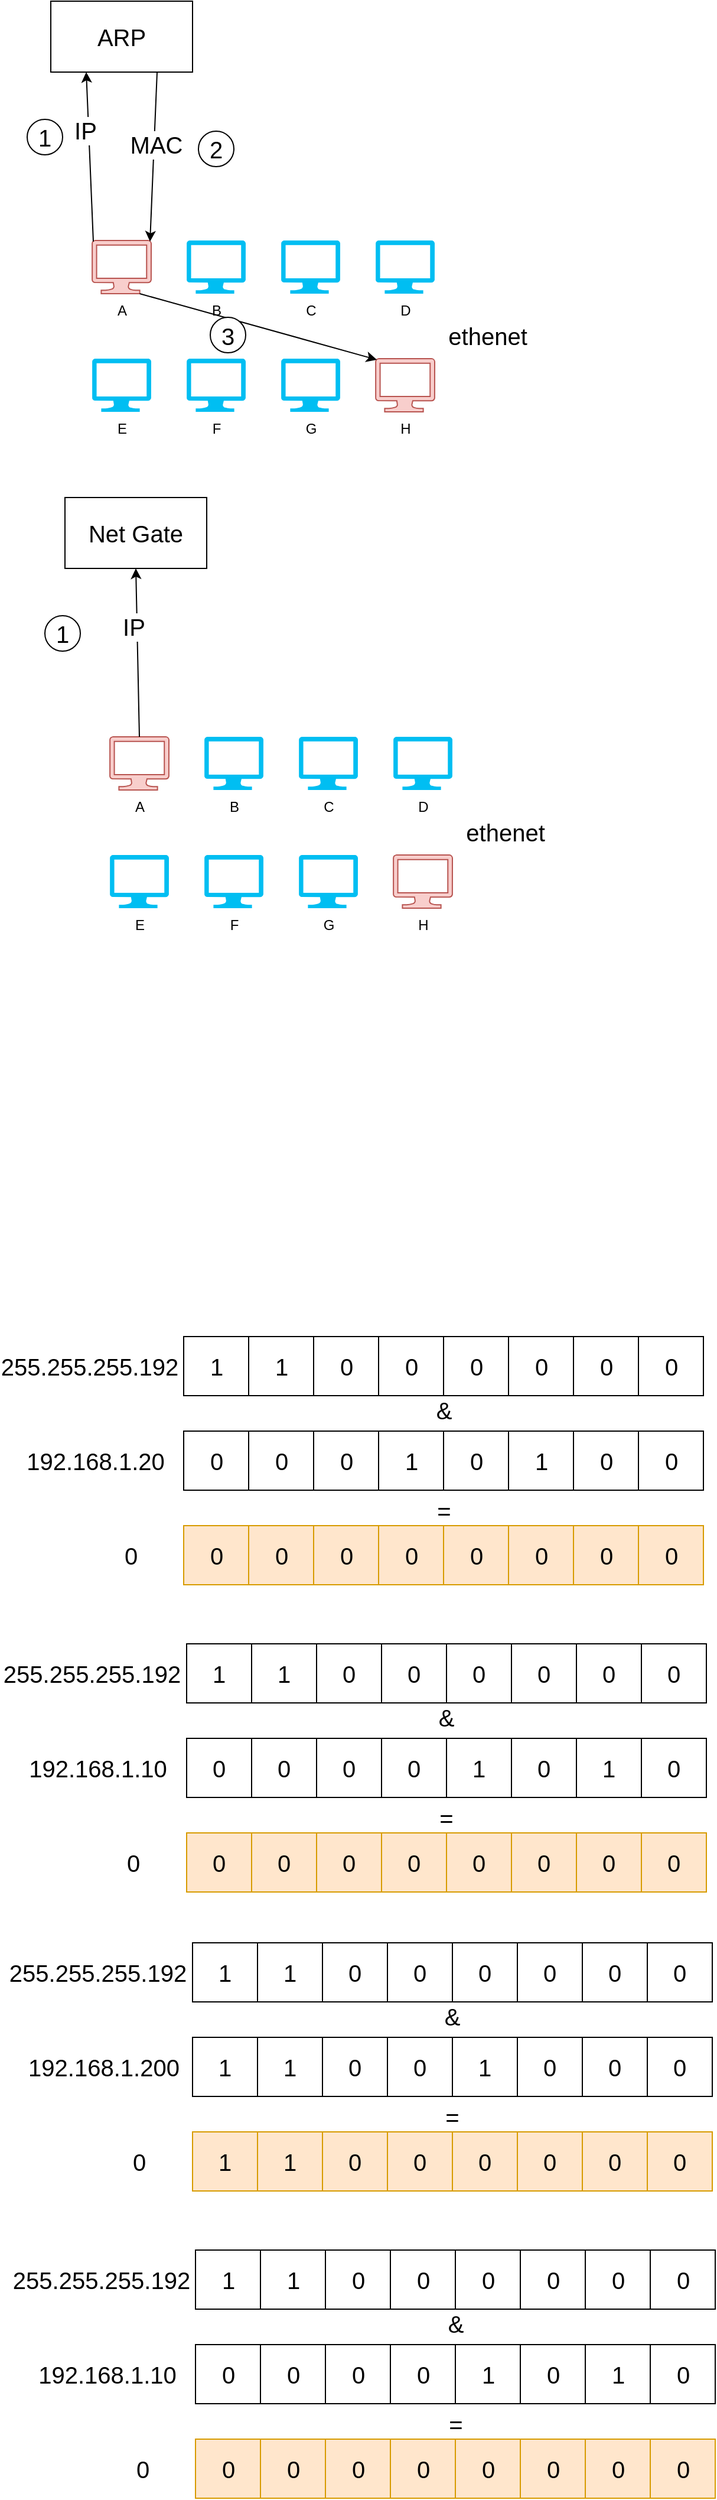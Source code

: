 <mxfile version="10.8.7" type="device"><diagram id="WRsm_YQvHKDf1P_Paxko" name="第 1 页"><mxGraphModel dx="1398" dy="844" grid="1" gridSize="10" guides="1" tooltips="1" connect="1" arrows="1" fold="1" page="1" pageScale="1" pageWidth="827" pageHeight="1169" math="0" shadow="0"><root><mxCell id="0"/><mxCell id="1" parent="0"/><mxCell id="jmR5jglOFEhOzr8d4gqP-2" value="A" style="verticalLabelPosition=bottom;html=1;verticalAlign=top;align=center;strokeColor=#b85450;fillColor=#f8cecc;shape=mxgraph.azure.computer;pointerEvents=1;" vertex="1" parent="1"><mxGeometry x="125" y="312.5" width="50" height="45" as="geometry"/></mxCell><mxCell id="jmR5jglOFEhOzr8d4gqP-3" value="B" style="verticalLabelPosition=bottom;html=1;verticalAlign=top;align=center;strokeColor=none;fillColor=#00BEF2;shape=mxgraph.azure.computer;pointerEvents=1;" vertex="1" parent="1"><mxGeometry x="205" y="312.5" width="50" height="45" as="geometry"/></mxCell><mxCell id="jmR5jglOFEhOzr8d4gqP-4" value="C" style="verticalLabelPosition=bottom;html=1;verticalAlign=top;align=center;strokeColor=none;fillColor=#00BEF2;shape=mxgraph.azure.computer;pointerEvents=1;" vertex="1" parent="1"><mxGeometry x="285" y="312.5" width="50" height="45" as="geometry"/></mxCell><mxCell id="jmR5jglOFEhOzr8d4gqP-5" value="D" style="verticalLabelPosition=bottom;html=1;verticalAlign=top;align=center;strokeColor=none;fillColor=#00BEF2;shape=mxgraph.azure.computer;pointerEvents=1;" vertex="1" parent="1"><mxGeometry x="365" y="312.5" width="50" height="45" as="geometry"/></mxCell><mxCell id="jmR5jglOFEhOzr8d4gqP-6" value="E" style="verticalLabelPosition=bottom;html=1;verticalAlign=top;align=center;strokeColor=none;fillColor=#00BEF2;shape=mxgraph.azure.computer;pointerEvents=1;" vertex="1" parent="1"><mxGeometry x="125" y="412.5" width="50" height="45" as="geometry"/></mxCell><mxCell id="jmR5jglOFEhOzr8d4gqP-7" value="F" style="verticalLabelPosition=bottom;html=1;verticalAlign=top;align=center;strokeColor=none;fillColor=#00BEF2;shape=mxgraph.azure.computer;pointerEvents=1;" vertex="1" parent="1"><mxGeometry x="205" y="412.5" width="50" height="45" as="geometry"/></mxCell><mxCell id="jmR5jglOFEhOzr8d4gqP-8" value="G" style="verticalLabelPosition=bottom;html=1;verticalAlign=top;align=center;strokeColor=none;fillColor=#00BEF2;shape=mxgraph.azure.computer;pointerEvents=1;" vertex="1" parent="1"><mxGeometry x="285" y="412.5" width="50" height="45" as="geometry"/></mxCell><mxCell id="jmR5jglOFEhOzr8d4gqP-9" value="H" style="verticalLabelPosition=bottom;html=1;verticalAlign=top;align=center;strokeColor=#b85450;fillColor=#f8cecc;shape=mxgraph.azure.computer;pointerEvents=1;" vertex="1" parent="1"><mxGeometry x="365" y="412.5" width="50" height="45" as="geometry"/></mxCell><mxCell id="jmR5jglOFEhOzr8d4gqP-10" value="ethenet" style="text;html=1;strokeColor=none;fillColor=none;align=center;verticalAlign=middle;whiteSpace=wrap;rounded=0;fontSize=20;" vertex="1" parent="1"><mxGeometry x="440" y="382.5" width="40" height="20" as="geometry"/></mxCell><mxCell id="jmR5jglOFEhOzr8d4gqP-11" value="ARP" style="rounded=0;whiteSpace=wrap;html=1;fontSize=20;" vertex="1" parent="1"><mxGeometry x="90" y="110" width="120" height="60" as="geometry"/></mxCell><mxCell id="jmR5jglOFEhOzr8d4gqP-12" value="" style="endArrow=classic;html=1;fontSize=20;exitX=0.02;exitY=0.02;exitDx=0;exitDy=0;exitPerimeter=0;entryX=0.25;entryY=1;entryDx=0;entryDy=0;" edge="1" parent="1" source="jmR5jglOFEhOzr8d4gqP-2" target="jmR5jglOFEhOzr8d4gqP-11"><mxGeometry width="50" height="50" relative="1" as="geometry"><mxPoint x="125" y="552.5" as="sourcePoint"/><mxPoint x="175" y="502.5" as="targetPoint"/></mxGeometry></mxCell><mxCell id="jmR5jglOFEhOzr8d4gqP-13" value="IP" style="text;html=1;resizable=0;points=[];align=center;verticalAlign=middle;labelBackgroundColor=#ffffff;fontSize=20;" vertex="1" connectable="0" parent="jmR5jglOFEhOzr8d4gqP-12"><mxGeometry x="0.314" y="3" relative="1" as="geometry"><mxPoint as="offset"/></mxGeometry></mxCell><mxCell id="jmR5jglOFEhOzr8d4gqP-14" value="" style="endArrow=classic;html=1;fontSize=20;exitX=0.75;exitY=1;exitDx=0;exitDy=0;entryX=0.98;entryY=0.02;entryDx=0;entryDy=0;entryPerimeter=0;" edge="1" parent="1" source="jmR5jglOFEhOzr8d4gqP-11" target="jmR5jglOFEhOzr8d4gqP-2"><mxGeometry width="50" height="50" relative="1" as="geometry"><mxPoint x="95" y="552.5" as="sourcePoint"/><mxPoint x="145" y="502.5" as="targetPoint"/></mxGeometry></mxCell><mxCell id="jmR5jglOFEhOzr8d4gqP-15" value="MAC" style="text;html=1;resizable=0;points=[];align=center;verticalAlign=middle;labelBackgroundColor=#ffffff;fontSize=20;" vertex="1" connectable="0" parent="jmR5jglOFEhOzr8d4gqP-14"><mxGeometry x="-0.156" y="1" relative="1" as="geometry"><mxPoint as="offset"/></mxGeometry></mxCell><mxCell id="jmR5jglOFEhOzr8d4gqP-18" value="1" style="ellipse;whiteSpace=wrap;html=1;aspect=fixed;fontSize=20;" vertex="1" parent="1"><mxGeometry x="70" y="210" width="30" height="30" as="geometry"/></mxCell><mxCell id="jmR5jglOFEhOzr8d4gqP-19" value="2" style="ellipse;whiteSpace=wrap;html=1;aspect=fixed;fontSize=20;" vertex="1" parent="1"><mxGeometry x="215" y="220" width="30" height="30" as="geometry"/></mxCell><mxCell id="jmR5jglOFEhOzr8d4gqP-20" value="" style="endArrow=classic;html=1;fontSize=20;exitX=0.805;exitY=1;exitDx=0;exitDy=0;exitPerimeter=0;entryX=0.02;entryY=0.02;entryDx=0;entryDy=0;entryPerimeter=0;" edge="1" parent="1" source="jmR5jglOFEhOzr8d4gqP-2" target="jmR5jglOFEhOzr8d4gqP-9"><mxGeometry width="50" height="50" relative="1" as="geometry"><mxPoint x="70" y="550" as="sourcePoint"/><mxPoint x="120" y="500" as="targetPoint"/></mxGeometry></mxCell><mxCell id="jmR5jglOFEhOzr8d4gqP-21" value="3" style="ellipse;whiteSpace=wrap;html=1;aspect=fixed;fontSize=20;" vertex="1" parent="1"><mxGeometry x="225" y="377.5" width="30" height="30" as="geometry"/></mxCell><mxCell id="jmR5jglOFEhOzr8d4gqP-22" value="Net Gate" style="rounded=0;whiteSpace=wrap;html=1;fontSize=20;" vertex="1" parent="1"><mxGeometry x="102" y="530" width="120" height="60" as="geometry"/></mxCell><mxCell id="jmR5jglOFEhOzr8d4gqP-23" value="A" style="verticalLabelPosition=bottom;html=1;verticalAlign=top;align=center;strokeColor=#b85450;fillColor=#f8cecc;shape=mxgraph.azure.computer;pointerEvents=1;" vertex="1" parent="1"><mxGeometry x="140" y="732.5" width="50" height="45" as="geometry"/></mxCell><mxCell id="jmR5jglOFEhOzr8d4gqP-24" value="B" style="verticalLabelPosition=bottom;html=1;verticalAlign=top;align=center;strokeColor=none;fillColor=#00BEF2;shape=mxgraph.azure.computer;pointerEvents=1;" vertex="1" parent="1"><mxGeometry x="220" y="732.5" width="50" height="45" as="geometry"/></mxCell><mxCell id="jmR5jglOFEhOzr8d4gqP-25" value="C" style="verticalLabelPosition=bottom;html=1;verticalAlign=top;align=center;strokeColor=none;fillColor=#00BEF2;shape=mxgraph.azure.computer;pointerEvents=1;" vertex="1" parent="1"><mxGeometry x="300" y="732.5" width="50" height="45" as="geometry"/></mxCell><mxCell id="jmR5jglOFEhOzr8d4gqP-26" value="D" style="verticalLabelPosition=bottom;html=1;verticalAlign=top;align=center;strokeColor=none;fillColor=#00BEF2;shape=mxgraph.azure.computer;pointerEvents=1;" vertex="1" parent="1"><mxGeometry x="380" y="732.5" width="50" height="45" as="geometry"/></mxCell><mxCell id="jmR5jglOFEhOzr8d4gqP-27" value="E" style="verticalLabelPosition=bottom;html=1;verticalAlign=top;align=center;strokeColor=none;fillColor=#00BEF2;shape=mxgraph.azure.computer;pointerEvents=1;" vertex="1" parent="1"><mxGeometry x="140" y="832.5" width="50" height="45" as="geometry"/></mxCell><mxCell id="jmR5jglOFEhOzr8d4gqP-28" value="F" style="verticalLabelPosition=bottom;html=1;verticalAlign=top;align=center;strokeColor=none;fillColor=#00BEF2;shape=mxgraph.azure.computer;pointerEvents=1;" vertex="1" parent="1"><mxGeometry x="220" y="832.5" width="50" height="45" as="geometry"/></mxCell><mxCell id="jmR5jglOFEhOzr8d4gqP-29" value="G" style="verticalLabelPosition=bottom;html=1;verticalAlign=top;align=center;strokeColor=none;fillColor=#00BEF2;shape=mxgraph.azure.computer;pointerEvents=1;" vertex="1" parent="1"><mxGeometry x="300" y="832.5" width="50" height="45" as="geometry"/></mxCell><mxCell id="jmR5jglOFEhOzr8d4gqP-30" value="H" style="verticalLabelPosition=bottom;html=1;verticalAlign=top;align=center;strokeColor=#b85450;fillColor=#f8cecc;shape=mxgraph.azure.computer;pointerEvents=1;" vertex="1" parent="1"><mxGeometry x="380" y="832.5" width="50" height="45" as="geometry"/></mxCell><mxCell id="jmR5jglOFEhOzr8d4gqP-31" value="ethenet" style="text;html=1;strokeColor=none;fillColor=none;align=center;verticalAlign=middle;whiteSpace=wrap;rounded=0;fontSize=20;" vertex="1" parent="1"><mxGeometry x="455" y="802.5" width="40" height="20" as="geometry"/></mxCell><mxCell id="jmR5jglOFEhOzr8d4gqP-33" value="" style="endArrow=classic;html=1;fontSize=20;exitX=0.5;exitY=0;exitDx=0;exitDy=0;exitPerimeter=0;entryX=0.5;entryY=1;entryDx=0;entryDy=0;" edge="1" parent="1" source="jmR5jglOFEhOzr8d4gqP-23" target="jmR5jglOFEhOzr8d4gqP-22"><mxGeometry width="50" height="50" relative="1" as="geometry"><mxPoint x="140" y="972.5" as="sourcePoint"/><mxPoint x="135" y="590" as="targetPoint"/></mxGeometry></mxCell><mxCell id="jmR5jglOFEhOzr8d4gqP-34" value="IP" style="text;html=1;resizable=0;points=[];align=center;verticalAlign=middle;labelBackgroundColor=#ffffff;fontSize=20;" vertex="1" connectable="0" parent="jmR5jglOFEhOzr8d4gqP-33"><mxGeometry x="0.314" y="3" relative="1" as="geometry"><mxPoint as="offset"/></mxGeometry></mxCell><mxCell id="jmR5jglOFEhOzr8d4gqP-37" value="1" style="ellipse;whiteSpace=wrap;html=1;aspect=fixed;fontSize=20;" vertex="1" parent="1"><mxGeometry x="85" y="630" width="30" height="30" as="geometry"/></mxCell><mxCell id="jmR5jglOFEhOzr8d4gqP-41" value="0" style="rounded=0;whiteSpace=wrap;html=1;fontSize=20;" vertex="1" parent="1"><mxGeometry x="422.5" y="1240" width="55" height="50" as="geometry"/></mxCell><mxCell id="jmR5jglOFEhOzr8d4gqP-42" value="0" style="rounded=0;whiteSpace=wrap;html=1;fontSize=20;" vertex="1" parent="1"><mxGeometry x="477.5" y="1240" width="55" height="50" as="geometry"/></mxCell><mxCell id="jmR5jglOFEhOzr8d4gqP-43" value="0" style="rounded=0;whiteSpace=wrap;html=1;fontSize=20;" vertex="1" parent="1"><mxGeometry x="532.5" y="1240" width="55" height="50" as="geometry"/></mxCell><mxCell id="jmR5jglOFEhOzr8d4gqP-44" value="0" style="rounded=0;whiteSpace=wrap;html=1;fontSize=20;" vertex="1" parent="1"><mxGeometry x="587.5" y="1240" width="55" height="50" as="geometry"/></mxCell><mxCell id="jmR5jglOFEhOzr8d4gqP-45" value="0" style="rounded=0;whiteSpace=wrap;html=1;fontSize=20;" vertex="1" parent="1"><mxGeometry x="422.5" y="1320" width="55" height="50" as="geometry"/></mxCell><mxCell id="jmR5jglOFEhOzr8d4gqP-46" value="1" style="rounded=0;whiteSpace=wrap;html=1;fontSize=20;" vertex="1" parent="1"><mxGeometry x="477.5" y="1320" width="55" height="50" as="geometry"/></mxCell><mxCell id="jmR5jglOFEhOzr8d4gqP-47" value="0" style="rounded=0;whiteSpace=wrap;html=1;fontSize=20;" vertex="1" parent="1"><mxGeometry x="532.5" y="1320" width="55" height="50" as="geometry"/></mxCell><mxCell id="jmR5jglOFEhOzr8d4gqP-48" value="0" style="rounded=0;whiteSpace=wrap;html=1;fontSize=20;" vertex="1" parent="1"><mxGeometry x="587.5" y="1320" width="55" height="50" as="geometry"/></mxCell><mxCell id="jmR5jglOFEhOzr8d4gqP-49" value="1" style="rounded=0;whiteSpace=wrap;html=1;fontSize=20;" vertex="1" parent="1"><mxGeometry x="202.5" y="1240" width="55" height="50" as="geometry"/></mxCell><mxCell id="jmR5jglOFEhOzr8d4gqP-50" value="1" style="rounded=0;whiteSpace=wrap;html=1;fontSize=20;" vertex="1" parent="1"><mxGeometry x="257.5" y="1240" width="55" height="50" as="geometry"/></mxCell><mxCell id="jmR5jglOFEhOzr8d4gqP-51" value="0" style="rounded=0;whiteSpace=wrap;html=1;fontSize=20;" vertex="1" parent="1"><mxGeometry x="312.5" y="1240" width="55" height="50" as="geometry"/></mxCell><mxCell id="jmR5jglOFEhOzr8d4gqP-52" value="0" style="rounded=0;whiteSpace=wrap;html=1;fontSize=20;" vertex="1" parent="1"><mxGeometry x="367.5" y="1240" width="55" height="50" as="geometry"/></mxCell><mxCell id="jmR5jglOFEhOzr8d4gqP-53" value="0" style="rounded=0;whiteSpace=wrap;html=1;fontSize=20;" vertex="1" parent="1"><mxGeometry x="202.5" y="1320" width="55" height="50" as="geometry"/></mxCell><mxCell id="jmR5jglOFEhOzr8d4gqP-54" value="0" style="rounded=0;whiteSpace=wrap;html=1;fontSize=20;" vertex="1" parent="1"><mxGeometry x="257.5" y="1320" width="55" height="50" as="geometry"/></mxCell><mxCell id="jmR5jglOFEhOzr8d4gqP-55" value="0" style="rounded=0;whiteSpace=wrap;html=1;fontSize=20;" vertex="1" parent="1"><mxGeometry x="312.5" y="1320" width="55" height="50" as="geometry"/></mxCell><mxCell id="jmR5jglOFEhOzr8d4gqP-56" value="1" style="rounded=0;whiteSpace=wrap;html=1;fontSize=20;" vertex="1" parent="1"><mxGeometry x="367.5" y="1320" width="55" height="50" as="geometry"/></mxCell><mxCell id="jmR5jglOFEhOzr8d4gqP-57" value="&lt;div&gt;&lt;span&gt;255.255.255.192&lt;/span&gt;&lt;/div&gt;" style="text;html=1;strokeColor=none;fillColor=none;align=center;verticalAlign=middle;whiteSpace=wrap;rounded=0;fontSize=20;" vertex="1" parent="1"><mxGeometry x="102.5" y="1255" width="40" height="20" as="geometry"/></mxCell><mxCell id="jmR5jglOFEhOzr8d4gqP-58" value="&lt;div&gt;&lt;span&gt;192.168.1.20&lt;/span&gt;&lt;/div&gt;" style="text;html=1;strokeColor=none;fillColor=none;align=center;verticalAlign=middle;whiteSpace=wrap;rounded=0;fontSize=20;" vertex="1" parent="1"><mxGeometry x="107.5" y="1335" width="40" height="20" as="geometry"/></mxCell><mxCell id="jmR5jglOFEhOzr8d4gqP-59" value="0" style="rounded=0;whiteSpace=wrap;html=1;fontSize=20;fillColor=#ffe6cc;strokeColor=#d79b00;" vertex="1" parent="1"><mxGeometry x="422.5" y="1400" width="55" height="50" as="geometry"/></mxCell><mxCell id="jmR5jglOFEhOzr8d4gqP-60" value="0" style="rounded=0;whiteSpace=wrap;html=1;fontSize=20;fillColor=#ffe6cc;strokeColor=#d79b00;" vertex="1" parent="1"><mxGeometry x="477.5" y="1400" width="55" height="50" as="geometry"/></mxCell><mxCell id="jmR5jglOFEhOzr8d4gqP-61" value="0" style="rounded=0;whiteSpace=wrap;html=1;fontSize=20;fillColor=#ffe6cc;strokeColor=#d79b00;" vertex="1" parent="1"><mxGeometry x="532.5" y="1400" width="55" height="50" as="geometry"/></mxCell><mxCell id="jmR5jglOFEhOzr8d4gqP-62" value="0" style="rounded=0;whiteSpace=wrap;html=1;fontSize=20;fillColor=#ffe6cc;strokeColor=#d79b00;" vertex="1" parent="1"><mxGeometry x="587.5" y="1400" width="55" height="50" as="geometry"/></mxCell><mxCell id="jmR5jglOFEhOzr8d4gqP-63" value="0" style="rounded=0;whiteSpace=wrap;html=1;fontSize=20;fillColor=#ffe6cc;strokeColor=#d79b00;" vertex="1" parent="1"><mxGeometry x="202.5" y="1400" width="55" height="50" as="geometry"/></mxCell><mxCell id="jmR5jglOFEhOzr8d4gqP-64" value="0" style="rounded=0;whiteSpace=wrap;html=1;fontSize=20;fillColor=#ffe6cc;strokeColor=#d79b00;" vertex="1" parent="1"><mxGeometry x="257.5" y="1400" width="55" height="50" as="geometry"/></mxCell><mxCell id="jmR5jglOFEhOzr8d4gqP-65" value="0" style="rounded=0;whiteSpace=wrap;html=1;fontSize=20;fillColor=#ffe6cc;strokeColor=#d79b00;" vertex="1" parent="1"><mxGeometry x="312.5" y="1400" width="55" height="50" as="geometry"/></mxCell><mxCell id="jmR5jglOFEhOzr8d4gqP-66" value="0" style="rounded=0;whiteSpace=wrap;html=1;fontSize=20;fillColor=#ffe6cc;strokeColor=#d79b00;" vertex="1" parent="1"><mxGeometry x="367.5" y="1400" width="55" height="50" as="geometry"/></mxCell><mxCell id="jmR5jglOFEhOzr8d4gqP-67" value="0" style="text;html=1;strokeColor=none;fillColor=none;align=center;verticalAlign=middle;whiteSpace=wrap;rounded=0;fontSize=20;" vertex="1" parent="1"><mxGeometry x="137.5" y="1415" width="40" height="20" as="geometry"/></mxCell><mxCell id="jmR5jglOFEhOzr8d4gqP-68" value="&amp;amp;" style="text;html=1;strokeColor=none;fillColor=none;align=center;verticalAlign=middle;whiteSpace=wrap;rounded=0;fontSize=20;" vertex="1" parent="1"><mxGeometry x="402.5" y="1292" width="40" height="20" as="geometry"/></mxCell><mxCell id="jmR5jglOFEhOzr8d4gqP-69" value="=" style="text;html=1;strokeColor=none;fillColor=none;align=center;verticalAlign=middle;whiteSpace=wrap;rounded=0;fontSize=20;" vertex="1" parent="1"><mxGeometry x="402.5" y="1377" width="40" height="20" as="geometry"/></mxCell><mxCell id="jmR5jglOFEhOzr8d4gqP-70" value="0" style="rounded=0;whiteSpace=wrap;html=1;fontSize=20;" vertex="1" parent="1"><mxGeometry x="425" y="1500" width="55" height="50" as="geometry"/></mxCell><mxCell id="jmR5jglOFEhOzr8d4gqP-71" value="0" style="rounded=0;whiteSpace=wrap;html=1;fontSize=20;" vertex="1" parent="1"><mxGeometry x="480" y="1500" width="55" height="50" as="geometry"/></mxCell><mxCell id="jmR5jglOFEhOzr8d4gqP-72" value="0" style="rounded=0;whiteSpace=wrap;html=1;fontSize=20;" vertex="1" parent="1"><mxGeometry x="535" y="1500" width="55" height="50" as="geometry"/></mxCell><mxCell id="jmR5jglOFEhOzr8d4gqP-73" value="0" style="rounded=0;whiteSpace=wrap;html=1;fontSize=20;" vertex="1" parent="1"><mxGeometry x="590" y="1500" width="55" height="50" as="geometry"/></mxCell><mxCell id="jmR5jglOFEhOzr8d4gqP-74" value="1" style="rounded=0;whiteSpace=wrap;html=1;fontSize=20;" vertex="1" parent="1"><mxGeometry x="425" y="1580" width="55" height="50" as="geometry"/></mxCell><mxCell id="jmR5jglOFEhOzr8d4gqP-75" value="0" style="rounded=0;whiteSpace=wrap;html=1;fontSize=20;" vertex="1" parent="1"><mxGeometry x="480" y="1580" width="55" height="50" as="geometry"/></mxCell><mxCell id="jmR5jglOFEhOzr8d4gqP-76" value="1" style="rounded=0;whiteSpace=wrap;html=1;fontSize=20;" vertex="1" parent="1"><mxGeometry x="535" y="1580" width="55" height="50" as="geometry"/></mxCell><mxCell id="jmR5jglOFEhOzr8d4gqP-77" value="0" style="rounded=0;whiteSpace=wrap;html=1;fontSize=20;" vertex="1" parent="1"><mxGeometry x="590" y="1580" width="55" height="50" as="geometry"/></mxCell><mxCell id="jmR5jglOFEhOzr8d4gqP-78" value="1" style="rounded=0;whiteSpace=wrap;html=1;fontSize=20;" vertex="1" parent="1"><mxGeometry x="205" y="1500" width="55" height="50" as="geometry"/></mxCell><mxCell id="jmR5jglOFEhOzr8d4gqP-79" value="1" style="rounded=0;whiteSpace=wrap;html=1;fontSize=20;" vertex="1" parent="1"><mxGeometry x="260" y="1500" width="55" height="50" as="geometry"/></mxCell><mxCell id="jmR5jglOFEhOzr8d4gqP-80" value="0" style="rounded=0;whiteSpace=wrap;html=1;fontSize=20;" vertex="1" parent="1"><mxGeometry x="315" y="1500" width="55" height="50" as="geometry"/></mxCell><mxCell id="jmR5jglOFEhOzr8d4gqP-81" value="0" style="rounded=0;whiteSpace=wrap;html=1;fontSize=20;" vertex="1" parent="1"><mxGeometry x="370" y="1500" width="55" height="50" as="geometry"/></mxCell><mxCell id="jmR5jglOFEhOzr8d4gqP-82" value="0" style="rounded=0;whiteSpace=wrap;html=1;fontSize=20;" vertex="1" parent="1"><mxGeometry x="205" y="1580" width="55" height="50" as="geometry"/></mxCell><mxCell id="jmR5jglOFEhOzr8d4gqP-83" value="0" style="rounded=0;whiteSpace=wrap;html=1;fontSize=20;" vertex="1" parent="1"><mxGeometry x="260" y="1580" width="55" height="50" as="geometry"/></mxCell><mxCell id="jmR5jglOFEhOzr8d4gqP-84" value="0" style="rounded=0;whiteSpace=wrap;html=1;fontSize=20;" vertex="1" parent="1"><mxGeometry x="315" y="1580" width="55" height="50" as="geometry"/></mxCell><mxCell id="jmR5jglOFEhOzr8d4gqP-85" value="0" style="rounded=0;whiteSpace=wrap;html=1;fontSize=20;" vertex="1" parent="1"><mxGeometry x="370" y="1580" width="55" height="50" as="geometry"/></mxCell><mxCell id="jmR5jglOFEhOzr8d4gqP-86" value="&lt;div&gt;&lt;span&gt;255.255.255.192&lt;/span&gt;&lt;/div&gt;" style="text;html=1;strokeColor=none;fillColor=none;align=center;verticalAlign=middle;whiteSpace=wrap;rounded=0;fontSize=20;" vertex="1" parent="1"><mxGeometry x="105" y="1515" width="40" height="20" as="geometry"/></mxCell><mxCell id="jmR5jglOFEhOzr8d4gqP-87" value="&lt;div&gt;&lt;span&gt;192.168.1.10&lt;/span&gt;&lt;/div&gt;" style="text;html=1;strokeColor=none;fillColor=none;align=center;verticalAlign=middle;whiteSpace=wrap;rounded=0;fontSize=20;" vertex="1" parent="1"><mxGeometry x="110" y="1595" width="40" height="20" as="geometry"/></mxCell><mxCell id="jmR5jglOFEhOzr8d4gqP-88" value="0" style="rounded=0;whiteSpace=wrap;html=1;fontSize=20;fillColor=#ffe6cc;strokeColor=#d79b00;" vertex="1" parent="1"><mxGeometry x="425" y="1660" width="55" height="50" as="geometry"/></mxCell><mxCell id="jmR5jglOFEhOzr8d4gqP-89" value="0" style="rounded=0;whiteSpace=wrap;html=1;fontSize=20;fillColor=#ffe6cc;strokeColor=#d79b00;" vertex="1" parent="1"><mxGeometry x="480" y="1660" width="55" height="50" as="geometry"/></mxCell><mxCell id="jmR5jglOFEhOzr8d4gqP-90" value="0" style="rounded=0;whiteSpace=wrap;html=1;fontSize=20;fillColor=#ffe6cc;strokeColor=#d79b00;" vertex="1" parent="1"><mxGeometry x="535" y="1660" width="55" height="50" as="geometry"/></mxCell><mxCell id="jmR5jglOFEhOzr8d4gqP-91" value="0" style="rounded=0;whiteSpace=wrap;html=1;fontSize=20;fillColor=#ffe6cc;strokeColor=#d79b00;" vertex="1" parent="1"><mxGeometry x="590" y="1660" width="55" height="50" as="geometry"/></mxCell><mxCell id="jmR5jglOFEhOzr8d4gqP-92" value="0" style="rounded=0;whiteSpace=wrap;html=1;fontSize=20;fillColor=#ffe6cc;strokeColor=#d79b00;" vertex="1" parent="1"><mxGeometry x="205" y="1660" width="55" height="50" as="geometry"/></mxCell><mxCell id="jmR5jglOFEhOzr8d4gqP-93" value="0" style="rounded=0;whiteSpace=wrap;html=1;fontSize=20;fillColor=#ffe6cc;strokeColor=#d79b00;" vertex="1" parent="1"><mxGeometry x="260" y="1660" width="55" height="50" as="geometry"/></mxCell><mxCell id="jmR5jglOFEhOzr8d4gqP-94" value="0" style="rounded=0;whiteSpace=wrap;html=1;fontSize=20;fillColor=#ffe6cc;strokeColor=#d79b00;" vertex="1" parent="1"><mxGeometry x="315" y="1660" width="55" height="50" as="geometry"/></mxCell><mxCell id="jmR5jglOFEhOzr8d4gqP-95" value="0" style="rounded=0;whiteSpace=wrap;html=1;fontSize=20;fillColor=#ffe6cc;strokeColor=#d79b00;" vertex="1" parent="1"><mxGeometry x="370" y="1660" width="55" height="50" as="geometry"/></mxCell><mxCell id="jmR5jglOFEhOzr8d4gqP-96" value="0" style="text;html=1;strokeColor=none;fillColor=none;align=center;verticalAlign=middle;whiteSpace=wrap;rounded=0;fontSize=20;" vertex="1" parent="1"><mxGeometry x="140" y="1675" width="40" height="20" as="geometry"/></mxCell><mxCell id="jmR5jglOFEhOzr8d4gqP-97" value="&amp;amp;" style="text;html=1;strokeColor=none;fillColor=none;align=center;verticalAlign=middle;whiteSpace=wrap;rounded=0;fontSize=20;" vertex="1" parent="1"><mxGeometry x="405" y="1552" width="40" height="20" as="geometry"/></mxCell><mxCell id="jmR5jglOFEhOzr8d4gqP-98" value="=" style="text;html=1;strokeColor=none;fillColor=none;align=center;verticalAlign=middle;whiteSpace=wrap;rounded=0;fontSize=20;" vertex="1" parent="1"><mxGeometry x="405" y="1637" width="40" height="20" as="geometry"/></mxCell><mxCell id="jmR5jglOFEhOzr8d4gqP-160" value="0" style="rounded=0;whiteSpace=wrap;html=1;fontSize=20;" vertex="1" parent="1"><mxGeometry x="430" y="1753" width="55" height="50" as="geometry"/></mxCell><mxCell id="jmR5jglOFEhOzr8d4gqP-161" value="0" style="rounded=0;whiteSpace=wrap;html=1;fontSize=20;" vertex="1" parent="1"><mxGeometry x="485" y="1753" width="55" height="50" as="geometry"/></mxCell><mxCell id="jmR5jglOFEhOzr8d4gqP-162" value="0" style="rounded=0;whiteSpace=wrap;html=1;fontSize=20;" vertex="1" parent="1"><mxGeometry x="540" y="1753" width="55" height="50" as="geometry"/></mxCell><mxCell id="jmR5jglOFEhOzr8d4gqP-163" value="0" style="rounded=0;whiteSpace=wrap;html=1;fontSize=20;" vertex="1" parent="1"><mxGeometry x="595" y="1753" width="55" height="50" as="geometry"/></mxCell><mxCell id="jmR5jglOFEhOzr8d4gqP-164" value="1" style="rounded=0;whiteSpace=wrap;html=1;fontSize=20;" vertex="1" parent="1"><mxGeometry x="430" y="1833" width="55" height="50" as="geometry"/></mxCell><mxCell id="jmR5jglOFEhOzr8d4gqP-165" value="0" style="rounded=0;whiteSpace=wrap;html=1;fontSize=20;" vertex="1" parent="1"><mxGeometry x="485" y="1833" width="55" height="50" as="geometry"/></mxCell><mxCell id="jmR5jglOFEhOzr8d4gqP-166" value="0" style="rounded=0;whiteSpace=wrap;html=1;fontSize=20;" vertex="1" parent="1"><mxGeometry x="540" y="1833" width="55" height="50" as="geometry"/></mxCell><mxCell id="jmR5jglOFEhOzr8d4gqP-167" value="0" style="rounded=0;whiteSpace=wrap;html=1;fontSize=20;" vertex="1" parent="1"><mxGeometry x="595" y="1833" width="55" height="50" as="geometry"/></mxCell><mxCell id="jmR5jglOFEhOzr8d4gqP-168" value="1" style="rounded=0;whiteSpace=wrap;html=1;fontSize=20;" vertex="1" parent="1"><mxGeometry x="210" y="1753" width="55" height="50" as="geometry"/></mxCell><mxCell id="jmR5jglOFEhOzr8d4gqP-169" value="1" style="rounded=0;whiteSpace=wrap;html=1;fontSize=20;" vertex="1" parent="1"><mxGeometry x="265" y="1753" width="55" height="50" as="geometry"/></mxCell><mxCell id="jmR5jglOFEhOzr8d4gqP-170" value="0" style="rounded=0;whiteSpace=wrap;html=1;fontSize=20;" vertex="1" parent="1"><mxGeometry x="320" y="1753" width="55" height="50" as="geometry"/></mxCell><mxCell id="jmR5jglOFEhOzr8d4gqP-171" value="0" style="rounded=0;whiteSpace=wrap;html=1;fontSize=20;" vertex="1" parent="1"><mxGeometry x="375" y="1753" width="55" height="50" as="geometry"/></mxCell><mxCell id="jmR5jglOFEhOzr8d4gqP-172" value="1" style="rounded=0;whiteSpace=wrap;html=1;fontSize=20;" vertex="1" parent="1"><mxGeometry x="210" y="1833" width="55" height="50" as="geometry"/></mxCell><mxCell id="jmR5jglOFEhOzr8d4gqP-173" value="1" style="rounded=0;whiteSpace=wrap;html=1;fontSize=20;" vertex="1" parent="1"><mxGeometry x="265" y="1833" width="55" height="50" as="geometry"/></mxCell><mxCell id="jmR5jglOFEhOzr8d4gqP-174" value="0" style="rounded=0;whiteSpace=wrap;html=1;fontSize=20;" vertex="1" parent="1"><mxGeometry x="320" y="1833" width="55" height="50" as="geometry"/></mxCell><mxCell id="jmR5jglOFEhOzr8d4gqP-175" value="0" style="rounded=0;whiteSpace=wrap;html=1;fontSize=20;" vertex="1" parent="1"><mxGeometry x="375" y="1833" width="55" height="50" as="geometry"/></mxCell><mxCell id="jmR5jglOFEhOzr8d4gqP-176" value="&lt;div&gt;&lt;span&gt;255.255.255.192&lt;/span&gt;&lt;/div&gt;" style="text;html=1;strokeColor=none;fillColor=none;align=center;verticalAlign=middle;whiteSpace=wrap;rounded=0;fontSize=20;" vertex="1" parent="1"><mxGeometry x="110" y="1768" width="40" height="20" as="geometry"/></mxCell><mxCell id="jmR5jglOFEhOzr8d4gqP-177" value="&lt;div&gt;&lt;span&gt;192.168.1.200&lt;/span&gt;&lt;/div&gt;" style="text;html=1;strokeColor=none;fillColor=none;align=center;verticalAlign=middle;whiteSpace=wrap;rounded=0;fontSize=20;" vertex="1" parent="1"><mxGeometry x="115" y="1848" width="40" height="20" as="geometry"/></mxCell><mxCell id="jmR5jglOFEhOzr8d4gqP-178" value="0" style="rounded=0;whiteSpace=wrap;html=1;fontSize=20;fillColor=#ffe6cc;strokeColor=#d79b00;" vertex="1" parent="1"><mxGeometry x="430" y="1913" width="55" height="50" as="geometry"/></mxCell><mxCell id="jmR5jglOFEhOzr8d4gqP-179" value="0" style="rounded=0;whiteSpace=wrap;html=1;fontSize=20;fillColor=#ffe6cc;strokeColor=#d79b00;" vertex="1" parent="1"><mxGeometry x="485" y="1913" width="55" height="50" as="geometry"/></mxCell><mxCell id="jmR5jglOFEhOzr8d4gqP-180" value="0" style="rounded=0;whiteSpace=wrap;html=1;fontSize=20;fillColor=#ffe6cc;strokeColor=#d79b00;" vertex="1" parent="1"><mxGeometry x="540" y="1913" width="55" height="50" as="geometry"/></mxCell><mxCell id="jmR5jglOFEhOzr8d4gqP-181" value="0" style="rounded=0;whiteSpace=wrap;html=1;fontSize=20;fillColor=#ffe6cc;strokeColor=#d79b00;" vertex="1" parent="1"><mxGeometry x="595" y="1913" width="55" height="50" as="geometry"/></mxCell><mxCell id="jmR5jglOFEhOzr8d4gqP-182" value="1" style="rounded=0;whiteSpace=wrap;html=1;fontSize=20;fillColor=#ffe6cc;strokeColor=#d79b00;" vertex="1" parent="1"><mxGeometry x="210" y="1913" width="55" height="50" as="geometry"/></mxCell><mxCell id="jmR5jglOFEhOzr8d4gqP-183" value="1" style="rounded=0;whiteSpace=wrap;html=1;fontSize=20;fillColor=#ffe6cc;strokeColor=#d79b00;" vertex="1" parent="1"><mxGeometry x="265" y="1913" width="55" height="50" as="geometry"/></mxCell><mxCell id="jmR5jglOFEhOzr8d4gqP-184" value="0" style="rounded=0;whiteSpace=wrap;html=1;fontSize=20;fillColor=#ffe6cc;strokeColor=#d79b00;" vertex="1" parent="1"><mxGeometry x="320" y="1913" width="55" height="50" as="geometry"/></mxCell><mxCell id="jmR5jglOFEhOzr8d4gqP-185" value="0" style="rounded=0;whiteSpace=wrap;html=1;fontSize=20;fillColor=#ffe6cc;strokeColor=#d79b00;" vertex="1" parent="1"><mxGeometry x="375" y="1913" width="55" height="50" as="geometry"/></mxCell><mxCell id="jmR5jglOFEhOzr8d4gqP-186" value="0" style="text;html=1;strokeColor=none;fillColor=none;align=center;verticalAlign=middle;whiteSpace=wrap;rounded=0;fontSize=20;" vertex="1" parent="1"><mxGeometry x="145" y="1928" width="40" height="20" as="geometry"/></mxCell><mxCell id="jmR5jglOFEhOzr8d4gqP-187" value="&amp;amp;" style="text;html=1;strokeColor=none;fillColor=none;align=center;verticalAlign=middle;whiteSpace=wrap;rounded=0;fontSize=20;" vertex="1" parent="1"><mxGeometry x="410" y="1805" width="40" height="20" as="geometry"/></mxCell><mxCell id="jmR5jglOFEhOzr8d4gqP-188" value="=" style="text;html=1;strokeColor=none;fillColor=none;align=center;verticalAlign=middle;whiteSpace=wrap;rounded=0;fontSize=20;" vertex="1" parent="1"><mxGeometry x="410" y="1890" width="40" height="20" as="geometry"/></mxCell><mxCell id="jmR5jglOFEhOzr8d4gqP-189" value="0" style="rounded=0;whiteSpace=wrap;html=1;fontSize=20;" vertex="1" parent="1"><mxGeometry x="432.5" y="2013" width="55" height="50" as="geometry"/></mxCell><mxCell id="jmR5jglOFEhOzr8d4gqP-190" value="0" style="rounded=0;whiteSpace=wrap;html=1;fontSize=20;" vertex="1" parent="1"><mxGeometry x="487.5" y="2013" width="55" height="50" as="geometry"/></mxCell><mxCell id="jmR5jglOFEhOzr8d4gqP-191" value="0" style="rounded=0;whiteSpace=wrap;html=1;fontSize=20;" vertex="1" parent="1"><mxGeometry x="542.5" y="2013" width="55" height="50" as="geometry"/></mxCell><mxCell id="jmR5jglOFEhOzr8d4gqP-192" value="0" style="rounded=0;whiteSpace=wrap;html=1;fontSize=20;" vertex="1" parent="1"><mxGeometry x="597.5" y="2013" width="55" height="50" as="geometry"/></mxCell><mxCell id="jmR5jglOFEhOzr8d4gqP-193" value="1" style="rounded=0;whiteSpace=wrap;html=1;fontSize=20;" vertex="1" parent="1"><mxGeometry x="432.5" y="2093" width="55" height="50" as="geometry"/></mxCell><mxCell id="jmR5jglOFEhOzr8d4gqP-194" value="0" style="rounded=0;whiteSpace=wrap;html=1;fontSize=20;" vertex="1" parent="1"><mxGeometry x="487.5" y="2093" width="55" height="50" as="geometry"/></mxCell><mxCell id="jmR5jglOFEhOzr8d4gqP-195" value="1" style="rounded=0;whiteSpace=wrap;html=1;fontSize=20;" vertex="1" parent="1"><mxGeometry x="542.5" y="2093" width="55" height="50" as="geometry"/></mxCell><mxCell id="jmR5jglOFEhOzr8d4gqP-196" value="0" style="rounded=0;whiteSpace=wrap;html=1;fontSize=20;" vertex="1" parent="1"><mxGeometry x="597.5" y="2093" width="55" height="50" as="geometry"/></mxCell><mxCell id="jmR5jglOFEhOzr8d4gqP-197" value="1" style="rounded=0;whiteSpace=wrap;html=1;fontSize=20;" vertex="1" parent="1"><mxGeometry x="212.5" y="2013" width="55" height="50" as="geometry"/></mxCell><mxCell id="jmR5jglOFEhOzr8d4gqP-198" value="1" style="rounded=0;whiteSpace=wrap;html=1;fontSize=20;" vertex="1" parent="1"><mxGeometry x="267.5" y="2013" width="55" height="50" as="geometry"/></mxCell><mxCell id="jmR5jglOFEhOzr8d4gqP-199" value="0" style="rounded=0;whiteSpace=wrap;html=1;fontSize=20;" vertex="1" parent="1"><mxGeometry x="322.5" y="2013" width="55" height="50" as="geometry"/></mxCell><mxCell id="jmR5jglOFEhOzr8d4gqP-200" value="0" style="rounded=0;whiteSpace=wrap;html=1;fontSize=20;" vertex="1" parent="1"><mxGeometry x="377.5" y="2013" width="55" height="50" as="geometry"/></mxCell><mxCell id="jmR5jglOFEhOzr8d4gqP-201" value="0" style="rounded=0;whiteSpace=wrap;html=1;fontSize=20;" vertex="1" parent="1"><mxGeometry x="212.5" y="2093" width="55" height="50" as="geometry"/></mxCell><mxCell id="jmR5jglOFEhOzr8d4gqP-202" value="0" style="rounded=0;whiteSpace=wrap;html=1;fontSize=20;" vertex="1" parent="1"><mxGeometry x="267.5" y="2093" width="55" height="50" as="geometry"/></mxCell><mxCell id="jmR5jglOFEhOzr8d4gqP-203" value="0" style="rounded=0;whiteSpace=wrap;html=1;fontSize=20;" vertex="1" parent="1"><mxGeometry x="322.5" y="2093" width="55" height="50" as="geometry"/></mxCell><mxCell id="jmR5jglOFEhOzr8d4gqP-204" value="0" style="rounded=0;whiteSpace=wrap;html=1;fontSize=20;" vertex="1" parent="1"><mxGeometry x="377.5" y="2093" width="55" height="50" as="geometry"/></mxCell><mxCell id="jmR5jglOFEhOzr8d4gqP-205" value="&lt;div&gt;&lt;span&gt;255.255.255.192&lt;/span&gt;&lt;/div&gt;" style="text;html=1;strokeColor=none;fillColor=none;align=center;verticalAlign=middle;whiteSpace=wrap;rounded=0;fontSize=20;" vertex="1" parent="1"><mxGeometry x="112.5" y="2028" width="40" height="20" as="geometry"/></mxCell><mxCell id="jmR5jglOFEhOzr8d4gqP-206" value="&lt;div&gt;&lt;span&gt;192.168.1.10&lt;/span&gt;&lt;/div&gt;" style="text;html=1;strokeColor=none;fillColor=none;align=center;verticalAlign=middle;whiteSpace=wrap;rounded=0;fontSize=20;" vertex="1" parent="1"><mxGeometry x="117.5" y="2108" width="40" height="20" as="geometry"/></mxCell><mxCell id="jmR5jglOFEhOzr8d4gqP-207" value="0" style="rounded=0;whiteSpace=wrap;html=1;fontSize=20;fillColor=#ffe6cc;strokeColor=#d79b00;" vertex="1" parent="1"><mxGeometry x="432.5" y="2173" width="55" height="50" as="geometry"/></mxCell><mxCell id="jmR5jglOFEhOzr8d4gqP-208" value="0" style="rounded=0;whiteSpace=wrap;html=1;fontSize=20;fillColor=#ffe6cc;strokeColor=#d79b00;" vertex="1" parent="1"><mxGeometry x="487.5" y="2173" width="55" height="50" as="geometry"/></mxCell><mxCell id="jmR5jglOFEhOzr8d4gqP-209" value="0" style="rounded=0;whiteSpace=wrap;html=1;fontSize=20;fillColor=#ffe6cc;strokeColor=#d79b00;" vertex="1" parent="1"><mxGeometry x="542.5" y="2173" width="55" height="50" as="geometry"/></mxCell><mxCell id="jmR5jglOFEhOzr8d4gqP-210" value="0" style="rounded=0;whiteSpace=wrap;html=1;fontSize=20;fillColor=#ffe6cc;strokeColor=#d79b00;" vertex="1" parent="1"><mxGeometry x="597.5" y="2173" width="55" height="50" as="geometry"/></mxCell><mxCell id="jmR5jglOFEhOzr8d4gqP-211" value="0" style="rounded=0;whiteSpace=wrap;html=1;fontSize=20;fillColor=#ffe6cc;strokeColor=#d79b00;" vertex="1" parent="1"><mxGeometry x="212.5" y="2173" width="55" height="50" as="geometry"/></mxCell><mxCell id="jmR5jglOFEhOzr8d4gqP-212" value="0" style="rounded=0;whiteSpace=wrap;html=1;fontSize=20;fillColor=#ffe6cc;strokeColor=#d79b00;" vertex="1" parent="1"><mxGeometry x="267.5" y="2173" width="55" height="50" as="geometry"/></mxCell><mxCell id="jmR5jglOFEhOzr8d4gqP-213" value="0" style="rounded=0;whiteSpace=wrap;html=1;fontSize=20;fillColor=#ffe6cc;strokeColor=#d79b00;" vertex="1" parent="1"><mxGeometry x="322.5" y="2173" width="55" height="50" as="geometry"/></mxCell><mxCell id="jmR5jglOFEhOzr8d4gqP-214" value="0" style="rounded=0;whiteSpace=wrap;html=1;fontSize=20;fillColor=#ffe6cc;strokeColor=#d79b00;" vertex="1" parent="1"><mxGeometry x="377.5" y="2173" width="55" height="50" as="geometry"/></mxCell><mxCell id="jmR5jglOFEhOzr8d4gqP-215" value="0" style="text;html=1;strokeColor=none;fillColor=none;align=center;verticalAlign=middle;whiteSpace=wrap;rounded=0;fontSize=20;" vertex="1" parent="1"><mxGeometry x="147.5" y="2188" width="40" height="20" as="geometry"/></mxCell><mxCell id="jmR5jglOFEhOzr8d4gqP-216" value="&amp;amp;" style="text;html=1;strokeColor=none;fillColor=none;align=center;verticalAlign=middle;whiteSpace=wrap;rounded=0;fontSize=20;" vertex="1" parent="1"><mxGeometry x="412.5" y="2065" width="40" height="20" as="geometry"/></mxCell><mxCell id="jmR5jglOFEhOzr8d4gqP-217" value="=" style="text;html=1;strokeColor=none;fillColor=none;align=center;verticalAlign=middle;whiteSpace=wrap;rounded=0;fontSize=20;" vertex="1" parent="1"><mxGeometry x="412.5" y="2150" width="40" height="20" as="geometry"/></mxCell></root></mxGraphModel></diagram></mxfile>